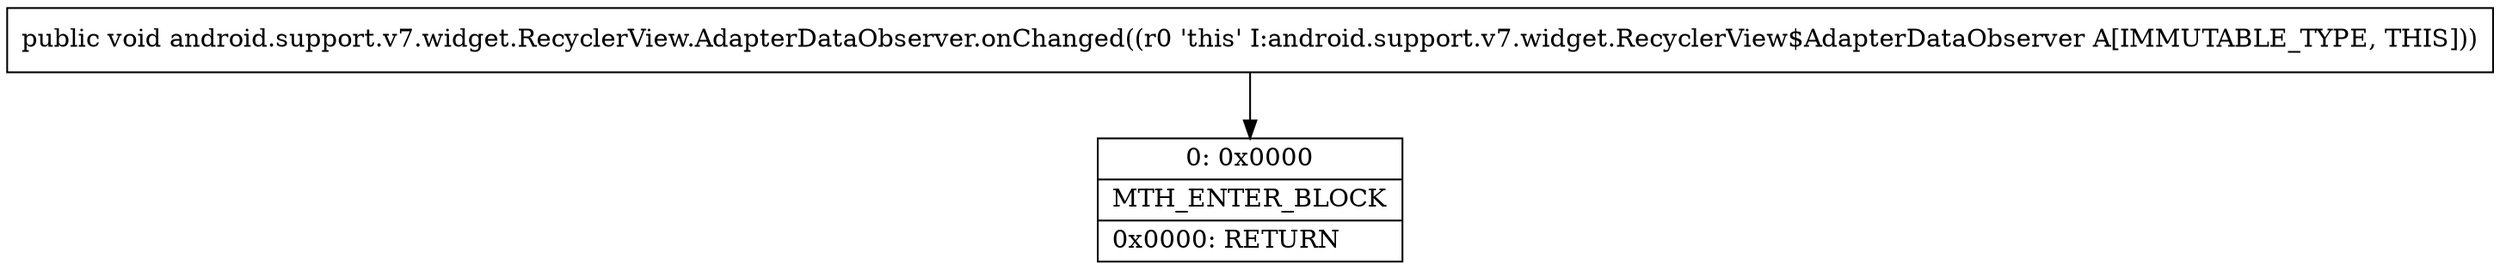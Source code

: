 digraph "CFG forandroid.support.v7.widget.RecyclerView.AdapterDataObserver.onChanged()V" {
Node_0 [shape=record,label="{0\:\ 0x0000|MTH_ENTER_BLOCK\l|0x0000: RETURN   \l}"];
MethodNode[shape=record,label="{public void android.support.v7.widget.RecyclerView.AdapterDataObserver.onChanged((r0 'this' I:android.support.v7.widget.RecyclerView$AdapterDataObserver A[IMMUTABLE_TYPE, THIS])) }"];
MethodNode -> Node_0;
}

